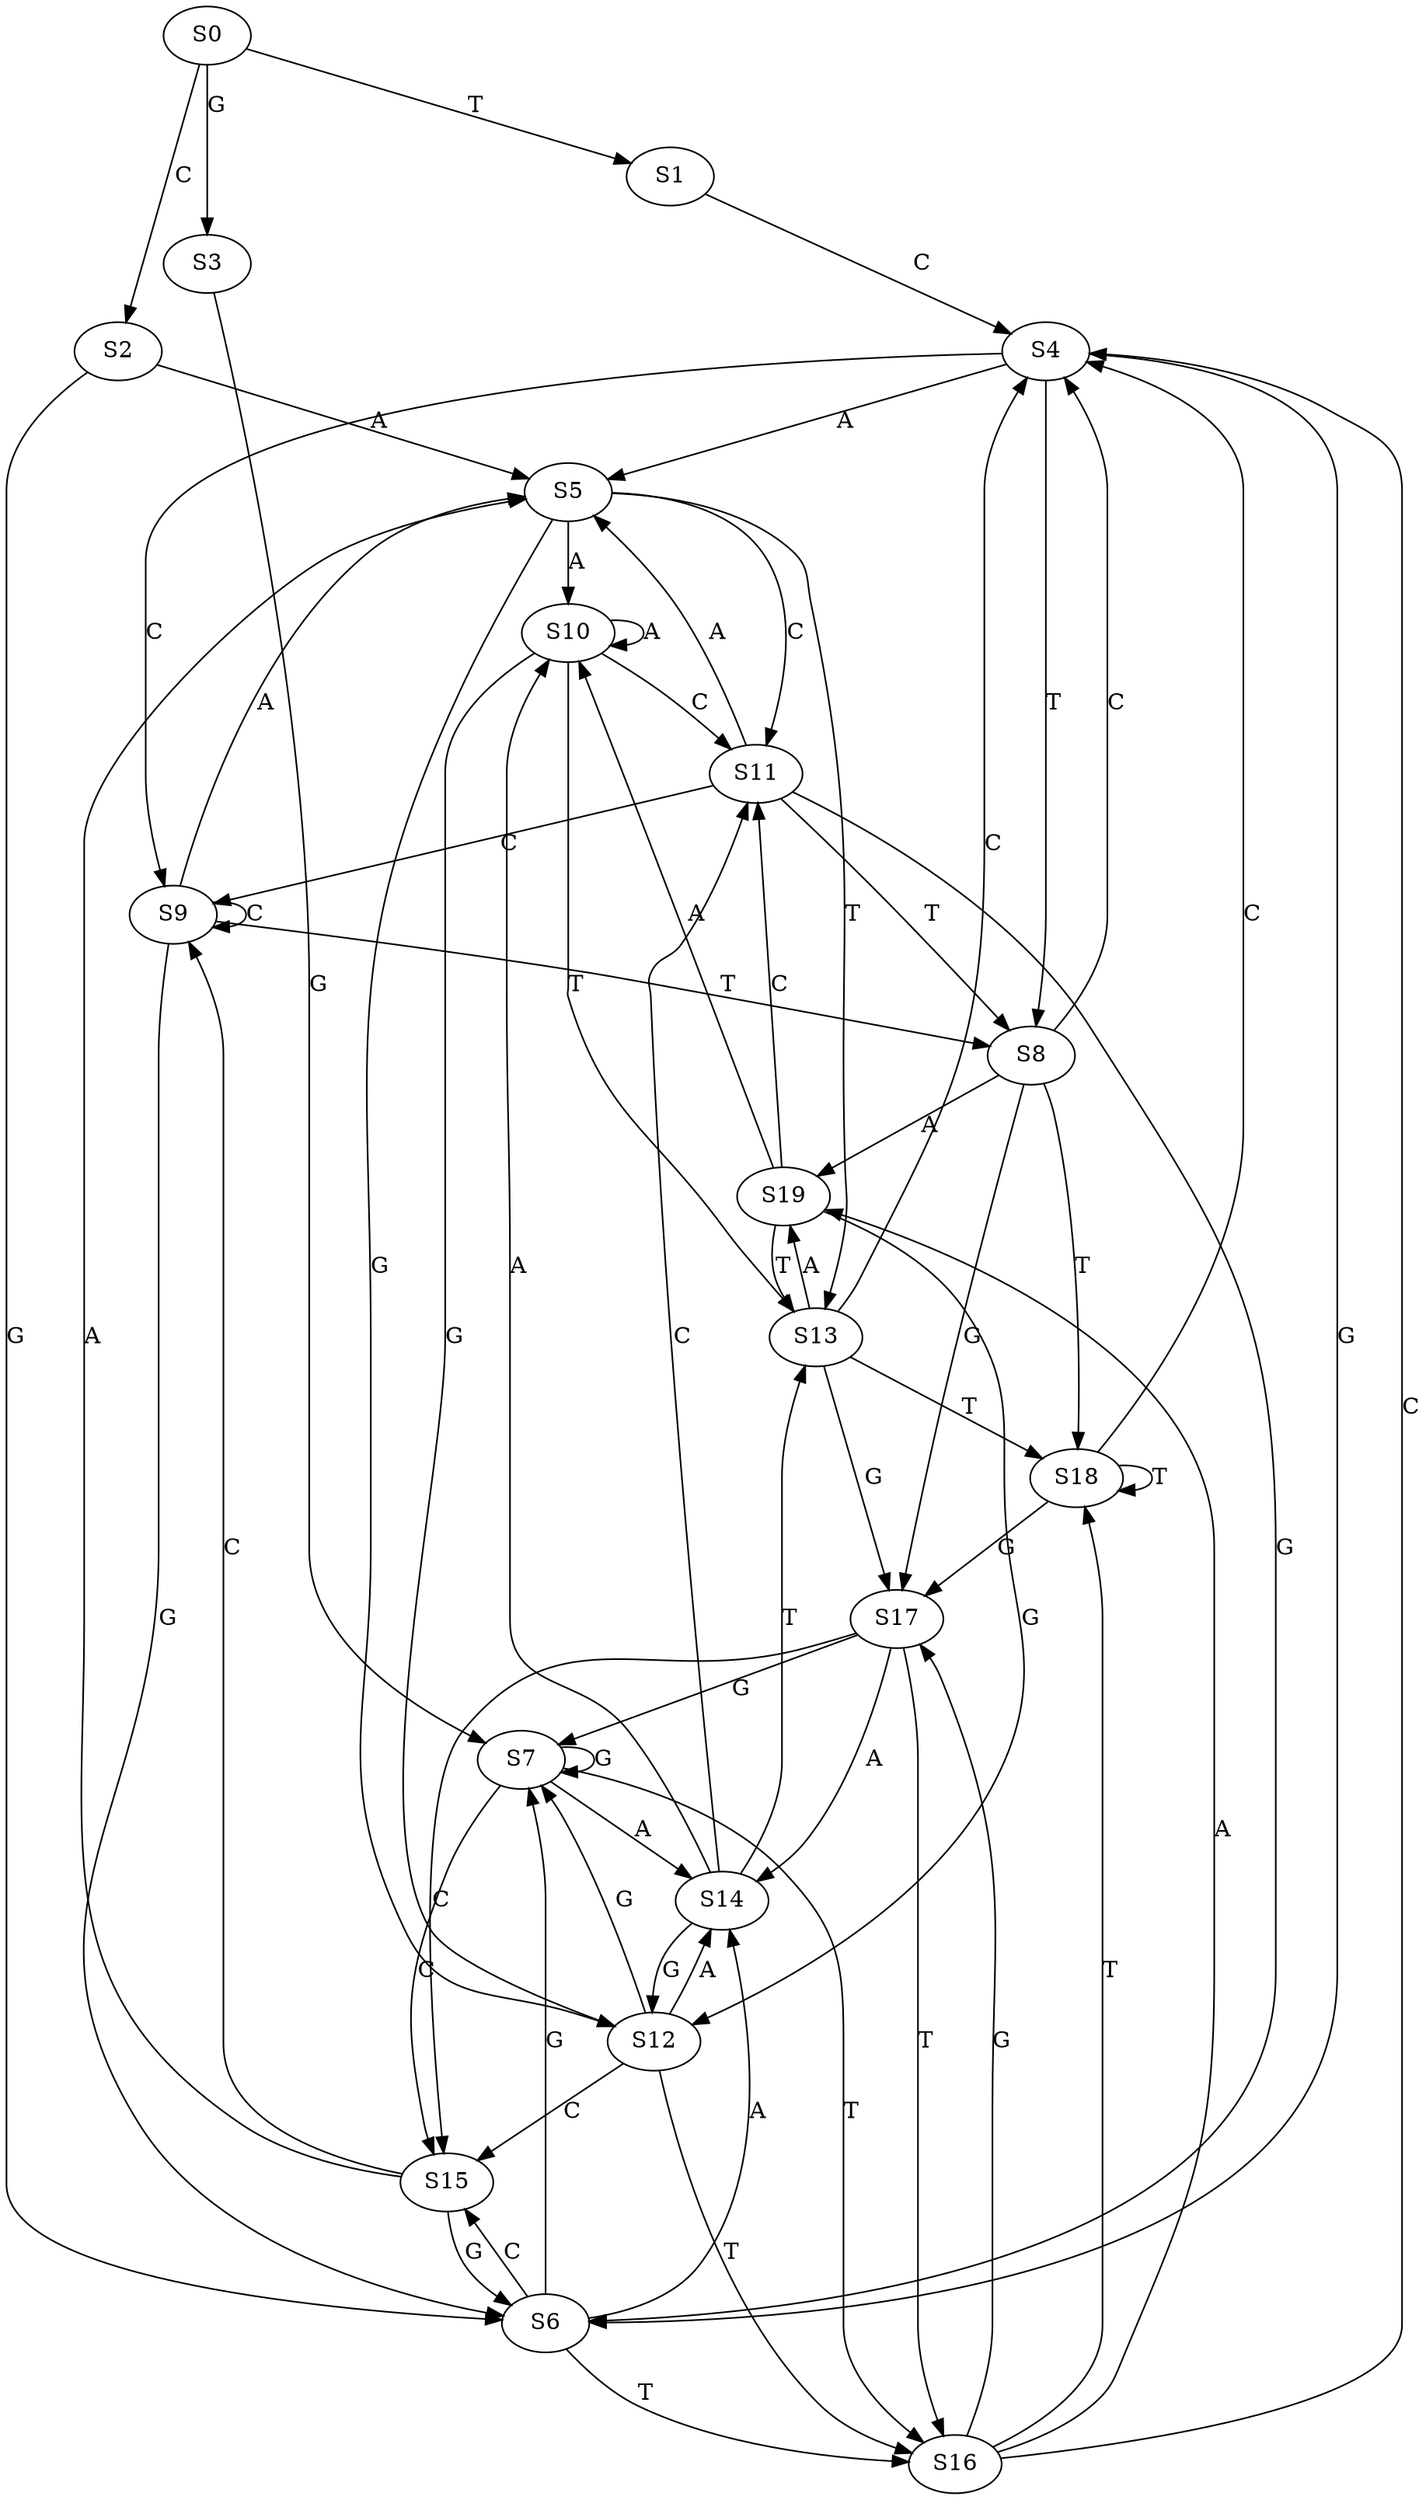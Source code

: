 strict digraph  {
	S0 -> S1 [ label = T ];
	S0 -> S2 [ label = C ];
	S0 -> S3 [ label = G ];
	S1 -> S4 [ label = C ];
	S2 -> S5 [ label = A ];
	S2 -> S6 [ label = G ];
	S3 -> S7 [ label = G ];
	S4 -> S5 [ label = A ];
	S4 -> S8 [ label = T ];
	S4 -> S6 [ label = G ];
	S4 -> S9 [ label = C ];
	S5 -> S10 [ label = A ];
	S5 -> S11 [ label = C ];
	S5 -> S12 [ label = G ];
	S5 -> S13 [ label = T ];
	S6 -> S7 [ label = G ];
	S6 -> S14 [ label = A ];
	S6 -> S15 [ label = C ];
	S6 -> S16 [ label = T ];
	S7 -> S16 [ label = T ];
	S7 -> S14 [ label = A ];
	S7 -> S7 [ label = G ];
	S7 -> S15 [ label = C ];
	S8 -> S4 [ label = C ];
	S8 -> S17 [ label = G ];
	S8 -> S18 [ label = T ];
	S8 -> S19 [ label = A ];
	S9 -> S5 [ label = A ];
	S9 -> S9 [ label = C ];
	S9 -> S8 [ label = T ];
	S9 -> S6 [ label = G ];
	S10 -> S11 [ label = C ];
	S10 -> S10 [ label = A ];
	S10 -> S12 [ label = G ];
	S10 -> S13 [ label = T ];
	S11 -> S6 [ label = G ];
	S11 -> S9 [ label = C ];
	S11 -> S8 [ label = T ];
	S11 -> S5 [ label = A ];
	S12 -> S14 [ label = A ];
	S12 -> S16 [ label = T ];
	S12 -> S15 [ label = C ];
	S12 -> S7 [ label = G ];
	S13 -> S17 [ label = G ];
	S13 -> S18 [ label = T ];
	S13 -> S19 [ label = A ];
	S13 -> S4 [ label = C ];
	S14 -> S10 [ label = A ];
	S14 -> S12 [ label = G ];
	S14 -> S13 [ label = T ];
	S14 -> S11 [ label = C ];
	S15 -> S9 [ label = C ];
	S15 -> S5 [ label = A ];
	S15 -> S6 [ label = G ];
	S16 -> S19 [ label = A ];
	S16 -> S17 [ label = G ];
	S16 -> S4 [ label = C ];
	S16 -> S18 [ label = T ];
	S17 -> S16 [ label = T ];
	S17 -> S7 [ label = G ];
	S17 -> S14 [ label = A ];
	S17 -> S15 [ label = C ];
	S18 -> S17 [ label = G ];
	S18 -> S18 [ label = T ];
	S18 -> S4 [ label = C ];
	S19 -> S10 [ label = A ];
	S19 -> S13 [ label = T ];
	S19 -> S12 [ label = G ];
	S19 -> S11 [ label = C ];
}

